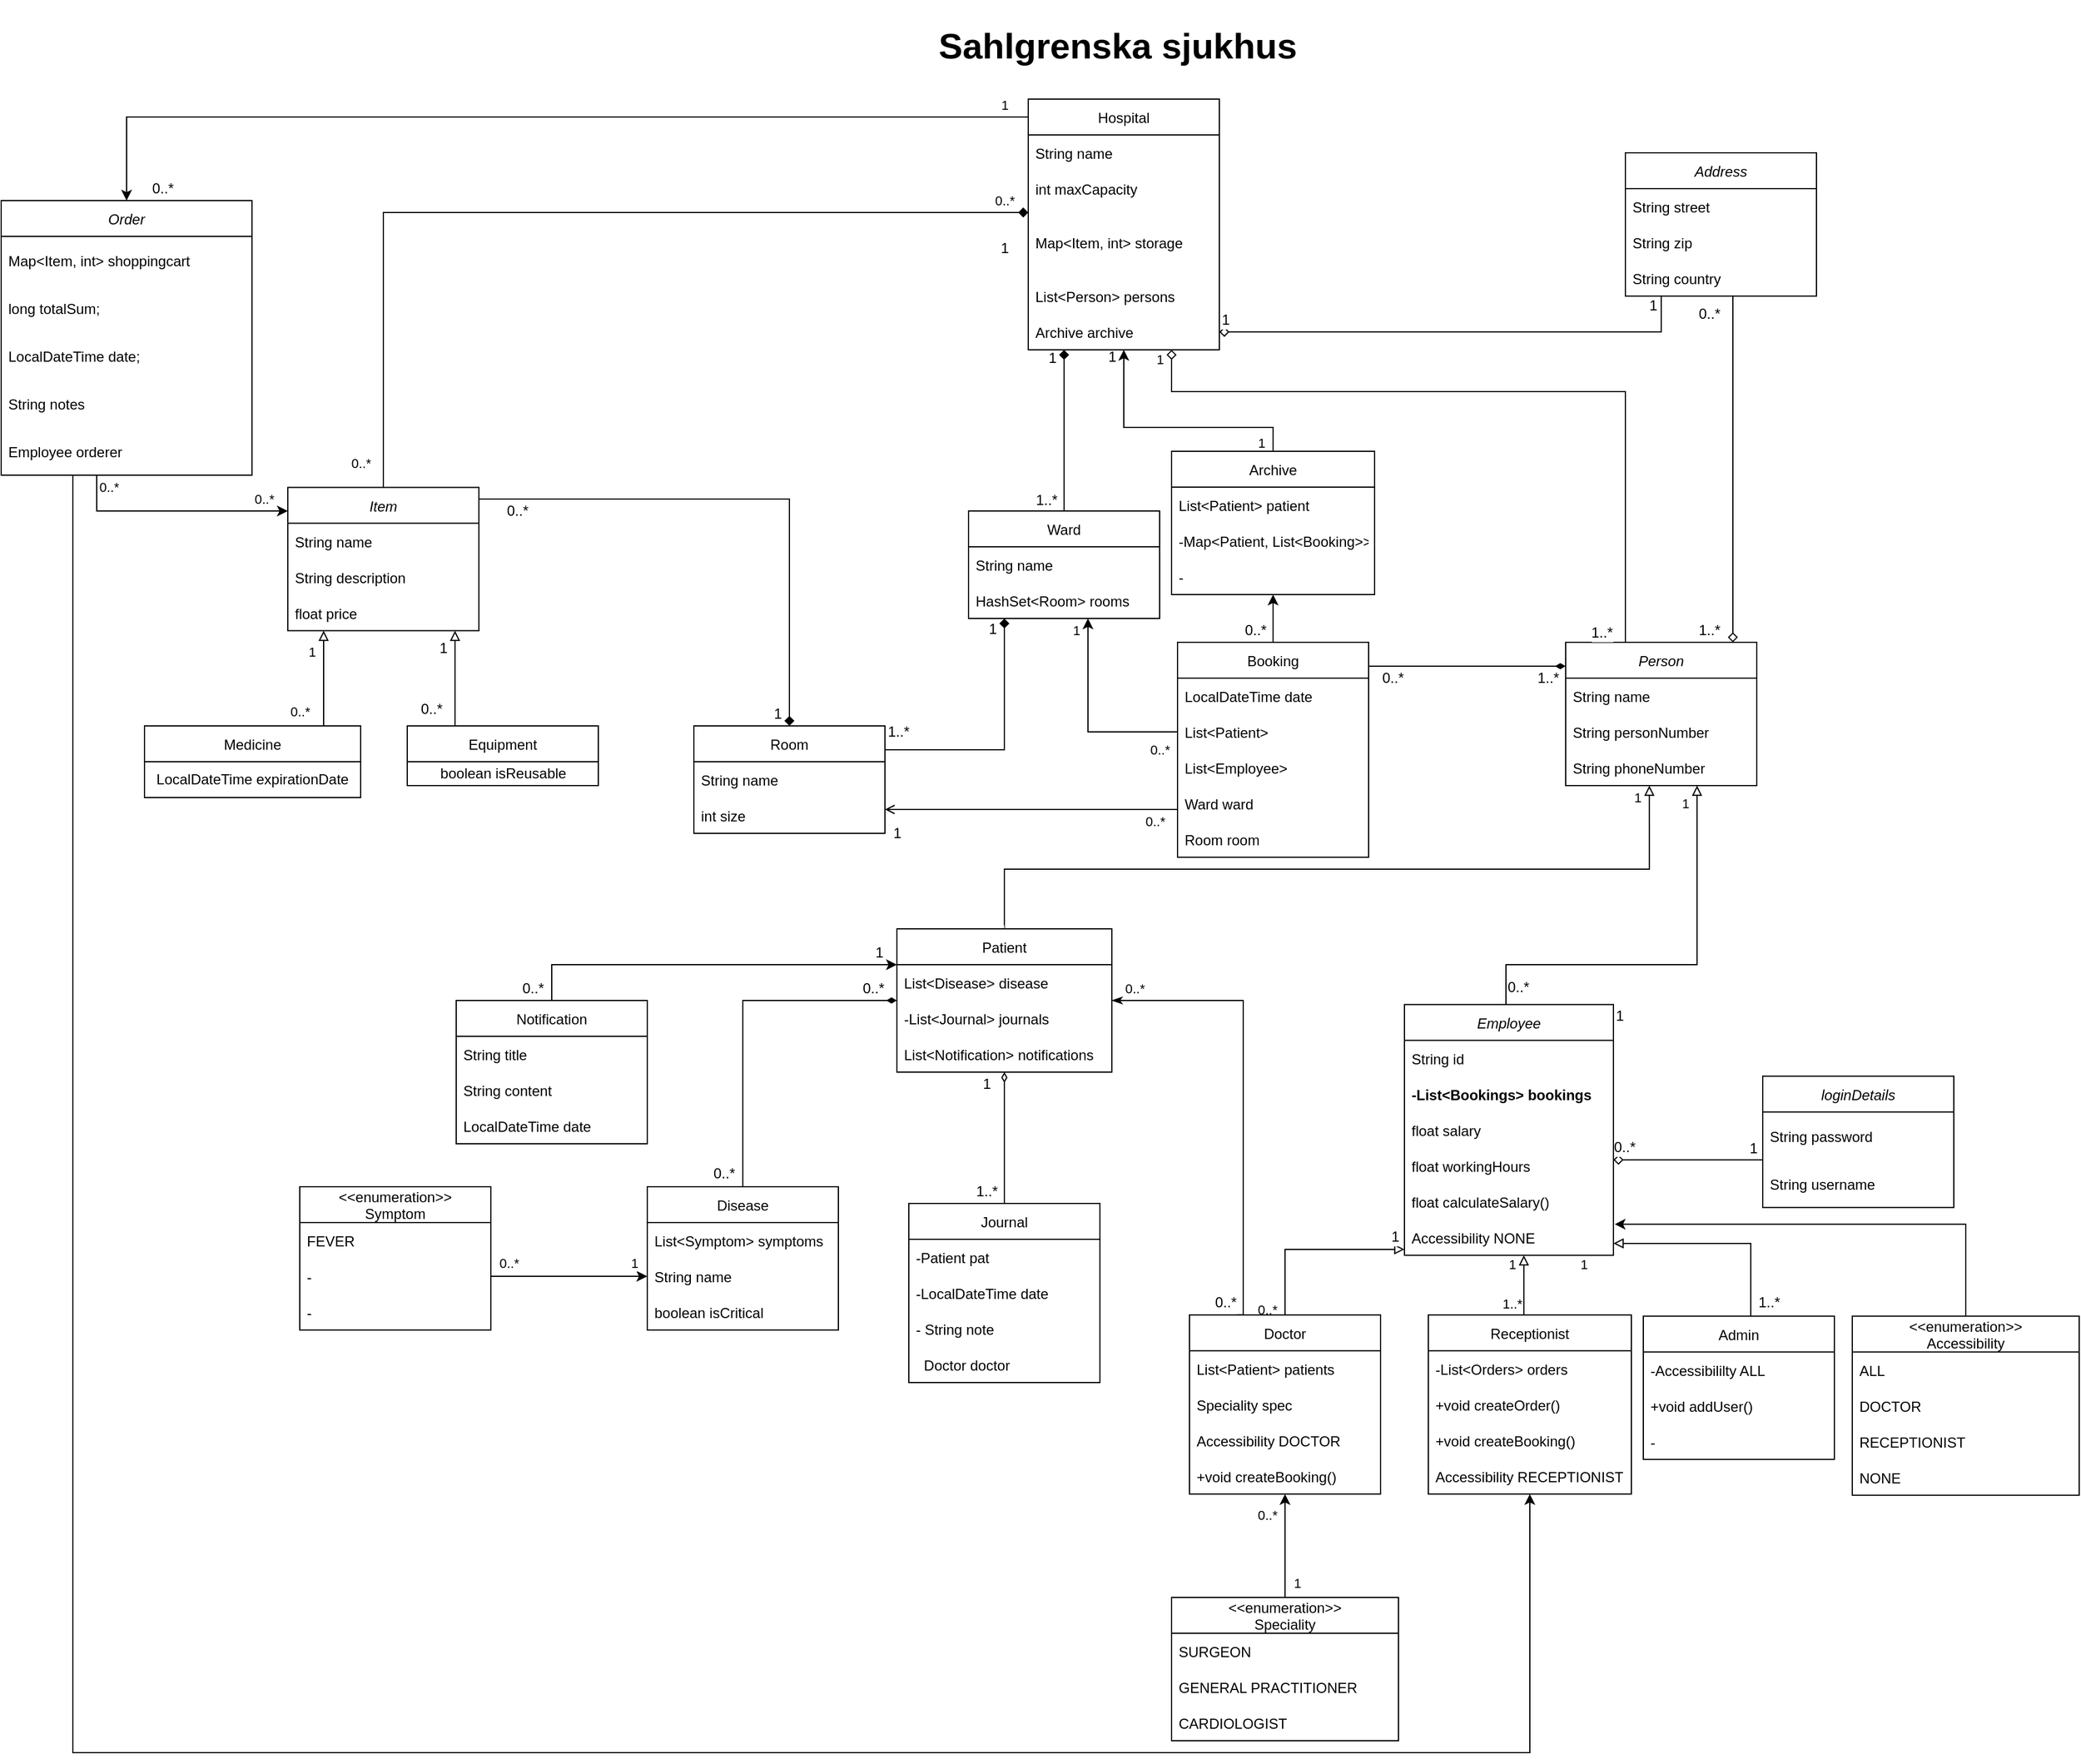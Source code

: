 <mxfile version="15.8.8" type="github">
  <diagram id="0UoRlzi65-XZR-ADYtH_" name="Page-1">
    <mxGraphModel dx="2162" dy="1779" grid="1" gridSize="10" guides="1" tooltips="1" connect="1" arrows="1" fold="1" page="1" pageScale="1" pageWidth="850" pageHeight="1100" math="0" shadow="0">
      <root>
        <mxCell id="0" />
        <mxCell id="1" parent="0" />
        <mxCell id="B5mQjCqMpTKeqFQhilP3-2" value="&lt;h1 style=&quot;font-size: 30px;&quot;&gt;&lt;font style=&quot;font-size: 30px;&quot;&gt;&lt;span class=&quot;markedContent&quot; id=&quot;page3R_mcid2&quot; style=&quot;font-size: 30px;&quot;&gt;&lt;span style=&quot;left: 118.04px; top: 198.054px; font-size: 30px; font-family: sans-serif; transform: scaleX(0.93);&quot; dir=&quot;ltr&quot;&gt;Sahlgrenska sjukhus&lt;/span&gt;&lt;/span&gt;&lt;/font&gt;&lt;/h1&gt;" style="text;html=1;strokeColor=none;fillColor=none;align=center;verticalAlign=middle;whiteSpace=wrap;rounded=0;strokeWidth=8;fontSize=30;fontStyle=0" parent="1" vertex="1">
          <mxGeometry x="50" y="-390" width="370" height="40" as="geometry" />
        </mxCell>
        <mxCell id="B5mQjCqMpTKeqFQhilP3-4" value="Person" style="swimlane;fontStyle=2;childLayout=stackLayout;horizontal=1;startSize=30;horizontalStack=0;resizeParent=1;resizeParentMax=0;resizeLast=0;collapsible=1;marginBottom=0;fontSize=12;strokeWidth=1;" parent="1" vertex="1">
          <mxGeometry x="610" y="130" width="160" height="120" as="geometry" />
        </mxCell>
        <mxCell id="B5mQjCqMpTKeqFQhilP3-5" value="String name" style="text;strokeColor=none;fillColor=none;align=left;verticalAlign=middle;spacingLeft=4;spacingRight=4;overflow=hidden;points=[[0,0.5],[1,0.5]];portConstraint=eastwest;rotatable=0;fontSize=12;" parent="B5mQjCqMpTKeqFQhilP3-4" vertex="1">
          <mxGeometry y="30" width="160" height="30" as="geometry" />
        </mxCell>
        <mxCell id="B5mQjCqMpTKeqFQhilP3-6" value="String personNumber" style="text;strokeColor=none;fillColor=none;align=left;verticalAlign=middle;spacingLeft=4;spacingRight=4;overflow=hidden;points=[[0,0.5],[1,0.5]];portConstraint=eastwest;rotatable=0;fontSize=12;" parent="B5mQjCqMpTKeqFQhilP3-4" vertex="1">
          <mxGeometry y="60" width="160" height="30" as="geometry" />
        </mxCell>
        <mxCell id="B5mQjCqMpTKeqFQhilP3-7" value="String phoneNumber" style="text;strokeColor=none;fillColor=none;align=left;verticalAlign=middle;spacingLeft=4;spacingRight=4;overflow=hidden;points=[[0,0.5],[1,0.5]];portConstraint=eastwest;rotatable=0;fontSize=12;" parent="B5mQjCqMpTKeqFQhilP3-4" vertex="1">
          <mxGeometry y="90" width="160" height="30" as="geometry" />
        </mxCell>
        <mxCell id="B5mQjCqMpTKeqFQhilP3-100" value="1" style="edgeStyle=orthogonalEdgeStyle;rounded=0;orthogonalLoop=1;jettySize=auto;html=1;fontSize=12;startArrow=diamond;startFill=1;endArrow=none;endFill=0;" parent="1" source="B5mQjCqMpTKeqFQhilP3-8" target="nRXnl9KmNHgFB3vZUYHG-1" edge="1">
          <mxGeometry x="-0.956" y="10" relative="1" as="geometry">
            <mxPoint as="offset" />
            <Array as="points">
              <mxPoint x="-40" y="10" />
            </Array>
          </mxGeometry>
        </mxCell>
        <mxCell id="B5mQjCqMpTKeqFQhilP3-144" value="0..*" style="edgeLabel;html=1;align=center;verticalAlign=middle;resizable=0;points=[];fontSize=12;" parent="B5mQjCqMpTKeqFQhilP3-100" vertex="1" connectable="0">
          <mxGeometry x="0.882" relative="1" as="geometry">
            <mxPoint x="5" y="10" as="offset" />
          </mxGeometry>
        </mxCell>
        <mxCell id="B5mQjCqMpTKeqFQhilP3-8" value="Room" style="swimlane;fontStyle=0;childLayout=stackLayout;horizontal=1;startSize=30;horizontalStack=0;resizeParent=1;resizeParentMax=0;resizeLast=0;collapsible=1;marginBottom=0;fontSize=12;strokeWidth=1;" parent="1" vertex="1">
          <mxGeometry x="-120" y="200" width="160" height="90" as="geometry" />
        </mxCell>
        <mxCell id="B5mQjCqMpTKeqFQhilP3-9" value="String name" style="text;strokeColor=none;fillColor=none;align=left;verticalAlign=middle;spacingLeft=4;spacingRight=4;overflow=hidden;points=[[0,0.5],[1,0.5]];portConstraint=eastwest;rotatable=0;fontSize=12;" parent="B5mQjCqMpTKeqFQhilP3-8" vertex="1">
          <mxGeometry y="30" width="160" height="30" as="geometry" />
        </mxCell>
        <mxCell id="B5mQjCqMpTKeqFQhilP3-10" value="int size" style="text;strokeColor=none;fillColor=none;align=left;verticalAlign=middle;spacingLeft=4;spacingRight=4;overflow=hidden;points=[[0,0.5],[1,0.5]];portConstraint=eastwest;rotatable=0;fontSize=12;" parent="B5mQjCqMpTKeqFQhilP3-8" vertex="1">
          <mxGeometry y="60" width="160" height="30" as="geometry" />
        </mxCell>
        <mxCell id="LeWQNQjI-AW6BPyhMRMa-42" style="edgeStyle=orthogonalEdgeStyle;rounded=0;orthogonalLoop=1;jettySize=auto;html=1;entryX=0;entryY=0.25;entryDx=0;entryDy=0;" parent="1" source="B5mQjCqMpTKeqFQhilP3-12" target="B5mQjCqMpTKeqFQhilP3-16" edge="1">
          <mxGeometry relative="1" as="geometry">
            <Array as="points">
              <mxPoint x="-140" y="400" />
              <mxPoint x="-140" y="400" />
            </Array>
          </mxGeometry>
        </mxCell>
        <mxCell id="B5mQjCqMpTKeqFQhilP3-12" value="Notification" style="swimlane;fontStyle=0;childLayout=stackLayout;horizontal=1;startSize=30;horizontalStack=0;resizeParent=1;resizeParentMax=0;resizeLast=0;collapsible=1;marginBottom=0;fontSize=12;strokeWidth=1;" parent="1" vertex="1">
          <mxGeometry x="-319" y="430" width="160" height="120" as="geometry" />
        </mxCell>
        <mxCell id="B5mQjCqMpTKeqFQhilP3-13" value="String title" style="text;strokeColor=none;fillColor=none;align=left;verticalAlign=middle;spacingLeft=4;spacingRight=4;overflow=hidden;points=[[0,0.5],[1,0.5]];portConstraint=eastwest;rotatable=0;fontSize=12;" parent="B5mQjCqMpTKeqFQhilP3-12" vertex="1">
          <mxGeometry y="30" width="160" height="30" as="geometry" />
        </mxCell>
        <mxCell id="B5mQjCqMpTKeqFQhilP3-14" value="String content" style="text;strokeColor=none;fillColor=none;align=left;verticalAlign=middle;spacingLeft=4;spacingRight=4;overflow=hidden;points=[[0,0.5],[1,0.5]];portConstraint=eastwest;rotatable=0;fontSize=12;" parent="B5mQjCqMpTKeqFQhilP3-12" vertex="1">
          <mxGeometry y="60" width="160" height="30" as="geometry" />
        </mxCell>
        <mxCell id="B5mQjCqMpTKeqFQhilP3-15" value="LocalDateTime date" style="text;strokeColor=none;fillColor=none;align=left;verticalAlign=middle;spacingLeft=4;spacingRight=4;overflow=hidden;points=[[0,0.5],[1,0.5]];portConstraint=eastwest;rotatable=0;fontSize=12;" parent="B5mQjCqMpTKeqFQhilP3-12" vertex="1">
          <mxGeometry y="90" width="160" height="30" as="geometry" />
        </mxCell>
        <mxCell id="B5mQjCqMpTKeqFQhilP3-53" style="edgeStyle=orthogonalEdgeStyle;rounded=0;orthogonalLoop=1;jettySize=auto;html=1;entryX=0.438;entryY=1;entryDx=0;entryDy=0;entryPerimeter=0;fontSize=12;endArrow=block;endFill=0;" parent="1" source="B5mQjCqMpTKeqFQhilP3-16" target="B5mQjCqMpTKeqFQhilP3-7" edge="1">
          <mxGeometry relative="1" as="geometry">
            <Array as="points">
              <mxPoint x="140" y="320" />
              <mxPoint x="680" y="320" />
            </Array>
          </mxGeometry>
        </mxCell>
        <mxCell id="B5mQjCqMpTKeqFQhilP3-145" value="0..*" style="edgeLabel;html=1;align=center;verticalAlign=middle;resizable=0;points=[];fontSize=12;" parent="B5mQjCqMpTKeqFQhilP3-53" vertex="1" connectable="0">
          <mxGeometry x="-0.812" y="-2" relative="1" as="geometry">
            <mxPoint x="-22" y="52" as="offset" />
          </mxGeometry>
        </mxCell>
        <mxCell id="nRXnl9KmNHgFB3vZUYHG-23" value="1" style="edgeLabel;html=1;align=center;verticalAlign=middle;resizable=0;points=[];" parent="B5mQjCqMpTKeqFQhilP3-53" vertex="1" connectable="0">
          <mxGeometry x="0.943" relative="1" as="geometry">
            <mxPoint x="-10" y="-9" as="offset" />
          </mxGeometry>
        </mxCell>
        <mxCell id="B5mQjCqMpTKeqFQhilP3-82" style="edgeStyle=orthogonalEdgeStyle;rounded=0;orthogonalLoop=1;jettySize=auto;html=1;fontSize=12;startArrow=diamondThin;startFill=1;endArrow=none;endFill=0;" parent="1" source="B5mQjCqMpTKeqFQhilP3-16" target="B5mQjCqMpTKeqFQhilP3-78" edge="1">
          <mxGeometry relative="1" as="geometry" />
        </mxCell>
        <mxCell id="B5mQjCqMpTKeqFQhilP3-87" style="edgeStyle=orthogonalEdgeStyle;rounded=0;orthogonalLoop=1;jettySize=auto;html=1;fontSize=12;startArrow=diamondThin;startFill=0;endArrow=none;endFill=0;" parent="1" source="B5mQjCqMpTKeqFQhilP3-16" target="B5mQjCqMpTKeqFQhilP3-83" edge="1">
          <mxGeometry relative="1" as="geometry" />
        </mxCell>
        <mxCell id="B5mQjCqMpTKeqFQhilP3-16" value="Patient" style="swimlane;fontStyle=0;childLayout=stackLayout;horizontal=1;startSize=30;horizontalStack=0;resizeParent=1;resizeParentMax=0;resizeLast=0;collapsible=1;marginBottom=0;fontSize=12;strokeWidth=1;" parent="1" vertex="1">
          <mxGeometry x="50" y="370" width="180" height="120" as="geometry" />
        </mxCell>
        <mxCell id="B5mQjCqMpTKeqFQhilP3-17" value="List&lt;Disease&gt; disease" style="text;strokeColor=none;fillColor=none;align=left;verticalAlign=middle;spacingLeft=4;spacingRight=4;overflow=hidden;points=[[0,0.5],[1,0.5]];portConstraint=eastwest;rotatable=0;fontSize=12;" parent="B5mQjCqMpTKeqFQhilP3-16" vertex="1">
          <mxGeometry y="30" width="180" height="30" as="geometry" />
        </mxCell>
        <mxCell id="B5mQjCqMpTKeqFQhilP3-18" value="-List&lt;Journal&gt; journals" style="text;strokeColor=none;fillColor=none;align=left;verticalAlign=middle;spacingLeft=4;spacingRight=4;overflow=hidden;points=[[0,0.5],[1,0.5]];portConstraint=eastwest;rotatable=0;fontSize=12;" parent="B5mQjCqMpTKeqFQhilP3-16" vertex="1">
          <mxGeometry y="60" width="180" height="30" as="geometry" />
        </mxCell>
        <mxCell id="B5mQjCqMpTKeqFQhilP3-19" value="List&lt;Notification&gt; notifications" style="text;strokeColor=none;fillColor=none;align=left;verticalAlign=middle;spacingLeft=4;spacingRight=4;overflow=hidden;points=[[0,0.5],[1,0.5]];portConstraint=eastwest;rotatable=0;fontSize=12;" parent="B5mQjCqMpTKeqFQhilP3-16" vertex="1">
          <mxGeometry y="90" width="180" height="30" as="geometry" />
        </mxCell>
        <mxCell id="B5mQjCqMpTKeqFQhilP3-25" style="edgeStyle=orthogonalEdgeStyle;rounded=0;orthogonalLoop=1;jettySize=auto;html=1;fontSize=12;endArrow=block;endFill=0;" parent="1" source="B5mQjCqMpTKeqFQhilP3-20" target="B5mQjCqMpTKeqFQhilP3-4" edge="1">
          <mxGeometry relative="1" as="geometry">
            <Array as="points">
              <mxPoint x="560" y="400" />
              <mxPoint x="720" y="400" />
            </Array>
          </mxGeometry>
        </mxCell>
        <mxCell id="B5mQjCqMpTKeqFQhilP3-132" value="0..*" style="edgeLabel;html=1;align=center;verticalAlign=middle;resizable=0;points=[];fontSize=12;" parent="B5mQjCqMpTKeqFQhilP3-25" vertex="1" connectable="0">
          <mxGeometry x="-0.867" relative="1" as="geometry">
            <mxPoint x="10" y="8" as="offset" />
          </mxGeometry>
        </mxCell>
        <mxCell id="nRXnl9KmNHgFB3vZUYHG-22" value="1" style="edgeLabel;html=1;align=center;verticalAlign=middle;resizable=0;points=[];" parent="B5mQjCqMpTKeqFQhilP3-25" vertex="1" connectable="0">
          <mxGeometry x="0.837" y="1" relative="1" as="geometry">
            <mxPoint x="-9" y="-13" as="offset" />
          </mxGeometry>
        </mxCell>
        <mxCell id="B5mQjCqMpTKeqFQhilP3-20" value="Employee" style="swimlane;fontStyle=2;childLayout=stackLayout;horizontal=1;startSize=30;horizontalStack=0;resizeParent=1;resizeParentMax=0;resizeLast=0;collapsible=1;marginBottom=0;fontSize=12;strokeWidth=1;" parent="1" vertex="1">
          <mxGeometry x="475" y="433.43" width="175" height="210" as="geometry" />
        </mxCell>
        <mxCell id="B5mQjCqMpTKeqFQhilP3-21" value="String id" style="text;strokeColor=none;fillColor=none;align=left;verticalAlign=middle;spacingLeft=4;spacingRight=4;overflow=hidden;points=[[0,0.5],[1,0.5]];portConstraint=eastwest;rotatable=0;fontSize=12;" parent="B5mQjCqMpTKeqFQhilP3-20" vertex="1">
          <mxGeometry y="30" width="175" height="30" as="geometry" />
        </mxCell>
        <mxCell id="WqXNfciUuAKUTGCagJN3-12" value="-List&lt;Bookings&gt; bookings" style="text;strokeColor=none;fillColor=none;align=left;verticalAlign=middle;spacingLeft=4;spacingRight=4;overflow=hidden;points=[[0,0.5],[1,0.5]];portConstraint=eastwest;rotatable=0;fontSize=12;fontStyle=1" parent="B5mQjCqMpTKeqFQhilP3-20" vertex="1">
          <mxGeometry y="60" width="175" height="30" as="geometry" />
        </mxCell>
        <mxCell id="B5mQjCqMpTKeqFQhilP3-22" value="float salary" style="text;strokeColor=none;fillColor=none;align=left;verticalAlign=middle;spacingLeft=4;spacingRight=4;overflow=hidden;points=[[0,0.5],[1,0.5]];portConstraint=eastwest;rotatable=0;fontSize=12;" parent="B5mQjCqMpTKeqFQhilP3-20" vertex="1">
          <mxGeometry y="90" width="175" height="30" as="geometry" />
        </mxCell>
        <mxCell id="B5mQjCqMpTKeqFQhilP3-130" value="float workingHours" style="text;strokeColor=none;fillColor=none;align=left;verticalAlign=middle;spacingLeft=4;spacingRight=4;overflow=hidden;points=[[0,0.5],[1,0.5]];portConstraint=eastwest;rotatable=0;fontSize=12;" parent="B5mQjCqMpTKeqFQhilP3-20" vertex="1">
          <mxGeometry y="120" width="175" height="30" as="geometry" />
        </mxCell>
        <mxCell id="B5mQjCqMpTKeqFQhilP3-131" value="float calculateSalary()" style="text;strokeColor=none;fillColor=none;align=left;verticalAlign=middle;spacingLeft=4;spacingRight=4;overflow=hidden;points=[[0,0.5],[1,0.5]];portConstraint=eastwest;rotatable=0;fontSize=12;" parent="B5mQjCqMpTKeqFQhilP3-20" vertex="1">
          <mxGeometry y="150" width="175" height="30" as="geometry" />
        </mxCell>
        <mxCell id="WqXNfciUuAKUTGCagJN3-19" value="Accessibility NONE" style="text;strokeColor=none;fillColor=none;align=left;verticalAlign=middle;spacingLeft=4;spacingRight=4;overflow=hidden;points=[[0,0.5],[1,0.5]];portConstraint=eastwest;rotatable=0;fontSize=12;" parent="B5mQjCqMpTKeqFQhilP3-20" vertex="1">
          <mxGeometry y="180" width="175" height="30" as="geometry" />
        </mxCell>
        <mxCell id="B5mQjCqMpTKeqFQhilP3-26" value="Equipment" style="swimlane;fontStyle=0;childLayout=stackLayout;horizontal=1;startSize=30;horizontalStack=0;resizeParent=1;resizeParentMax=0;resizeLast=0;collapsible=1;marginBottom=0;fontSize=12;strokeWidth=1;" parent="1" vertex="1">
          <mxGeometry x="-360" y="200.0" width="160" height="50" as="geometry" />
        </mxCell>
        <mxCell id="WqXNfciUuAKUTGCagJN3-11" value="boolean isReusable" style="text;html=1;align=center;verticalAlign=middle;resizable=0;points=[];autosize=1;strokeColor=none;fillColor=none;" parent="B5mQjCqMpTKeqFQhilP3-26" vertex="1">
          <mxGeometry y="30" width="160" height="20" as="geometry" />
        </mxCell>
        <mxCell id="B5mQjCqMpTKeqFQhilP3-43" value="Address" style="swimlane;fontStyle=2;childLayout=stackLayout;horizontal=1;startSize=30;horizontalStack=0;resizeParent=1;resizeParentMax=0;resizeLast=0;collapsible=1;marginBottom=0;fontSize=12;strokeWidth=1;" parent="1" vertex="1">
          <mxGeometry x="660" y="-280" width="160" height="120" as="geometry" />
        </mxCell>
        <mxCell id="B5mQjCqMpTKeqFQhilP3-44" value="String street" style="text;strokeColor=none;fillColor=none;align=left;verticalAlign=middle;spacingLeft=4;spacingRight=4;overflow=hidden;points=[[0,0.5],[1,0.5]];portConstraint=eastwest;rotatable=0;fontSize=12;" parent="B5mQjCqMpTKeqFQhilP3-43" vertex="1">
          <mxGeometry y="30" width="160" height="30" as="geometry" />
        </mxCell>
        <mxCell id="B5mQjCqMpTKeqFQhilP3-45" value="String zip" style="text;strokeColor=none;fillColor=none;align=left;verticalAlign=middle;spacingLeft=4;spacingRight=4;overflow=hidden;points=[[0,0.5],[1,0.5]];portConstraint=eastwest;rotatable=0;fontSize=12;" parent="B5mQjCqMpTKeqFQhilP3-43" vertex="1">
          <mxGeometry y="60" width="160" height="30" as="geometry" />
        </mxCell>
        <mxCell id="B5mQjCqMpTKeqFQhilP3-46" value="String country" style="text;strokeColor=none;fillColor=none;align=left;verticalAlign=middle;spacingLeft=4;spacingRight=4;overflow=hidden;points=[[0,0.5],[1,0.5]];portConstraint=eastwest;rotatable=0;fontSize=12;" parent="B5mQjCqMpTKeqFQhilP3-43" vertex="1">
          <mxGeometry y="90" width="160" height="30" as="geometry" />
        </mxCell>
        <mxCell id="B5mQjCqMpTKeqFQhilP3-47" value="1..*" style="edgeStyle=orthogonalEdgeStyle;rounded=0;orthogonalLoop=1;jettySize=auto;html=1;fontSize=12;endArrow=none;endFill=0;startArrow=diamond;startFill=0;" parent="1" source="B5mQjCqMpTKeqFQhilP3-4" target="B5mQjCqMpTKeqFQhilP3-43" edge="1">
          <mxGeometry x="-0.926" y="20" relative="1" as="geometry">
            <mxPoint x="1030.0" y="70" as="targetPoint" />
            <Array as="points">
              <mxPoint x="750" y="80" />
              <mxPoint x="750" y="80" />
            </Array>
            <mxPoint as="offset" />
          </mxGeometry>
        </mxCell>
        <mxCell id="B5mQjCqMpTKeqFQhilP3-159" value="0..*" style="edgeLabel;html=1;align=center;verticalAlign=middle;resizable=0;points=[];fontSize=12;" parent="B5mQjCqMpTKeqFQhilP3-47" vertex="1" connectable="0">
          <mxGeometry x="0.57" relative="1" as="geometry">
            <mxPoint x="-20" y="-48" as="offset" />
          </mxGeometry>
        </mxCell>
        <mxCell id="B5mQjCqMpTKeqFQhilP3-73" value="1" style="edgeStyle=orthogonalEdgeStyle;rounded=0;orthogonalLoop=1;jettySize=auto;html=1;fontSize=12;startArrow=diamond;startFill=1;endArrow=none;endFill=0;" parent="1" source="B5mQjCqMpTKeqFQhilP3-59" target="B5mQjCqMpTKeqFQhilP3-69" edge="1">
          <mxGeometry x="-0.905" y="-10" relative="1" as="geometry">
            <Array as="points">
              <mxPoint x="190" y="-40" />
              <mxPoint x="190" y="-40" />
            </Array>
            <mxPoint as="offset" />
          </mxGeometry>
        </mxCell>
        <mxCell id="B5mQjCqMpTKeqFQhilP3-107" value="1..*" style="edgeLabel;html=1;align=center;verticalAlign=middle;resizable=0;points=[];fontSize=12;" parent="B5mQjCqMpTKeqFQhilP3-73" vertex="1" connectable="0">
          <mxGeometry x="0.534" relative="1" as="geometry">
            <mxPoint x="-15" y="22" as="offset" />
          </mxGeometry>
        </mxCell>
        <mxCell id="B5mQjCqMpTKeqFQhilP3-75" style="edgeStyle=orthogonalEdgeStyle;rounded=0;orthogonalLoop=1;jettySize=auto;html=1;fontSize=12;startArrow=block;startFill=0;endArrow=none;endFill=0;" parent="1" source="nRXnl9KmNHgFB3vZUYHG-1" target="B5mQjCqMpTKeqFQhilP3-94" edge="1">
          <mxGeometry relative="1" as="geometry">
            <mxPoint x="480" y="106.72" as="targetPoint" />
            <Array as="points">
              <mxPoint x="-430" y="180.0" />
              <mxPoint x="-430" y="180.0" />
            </Array>
          </mxGeometry>
        </mxCell>
        <mxCell id="B5mQjCqMpTKeqFQhilP3-115" value="0..*" style="edgeLabel;html=1;align=center;verticalAlign=middle;resizable=0;points=[];fontSize=12;" parent="B5mQjCqMpTKeqFQhilP3-75" vertex="1" connectable="0">
          <mxGeometry x="0.894" y="-2" relative="1" as="geometry">
            <mxPoint x="-8" y="18" as="offset" />
          </mxGeometry>
        </mxCell>
        <mxCell id="nRXnl9KmNHgFB3vZUYHG-11" value="1" style="edgeLabel;html=1;align=center;verticalAlign=middle;resizable=0;points=[];" parent="B5mQjCqMpTKeqFQhilP3-75" vertex="1" connectable="0">
          <mxGeometry x="-0.502" relative="1" as="geometry">
            <mxPoint x="-10" y="-3" as="offset" />
          </mxGeometry>
        </mxCell>
        <mxCell id="nRXnl9KmNHgFB3vZUYHG-12" value="0..*" style="edgeLabel;html=1;align=center;verticalAlign=middle;resizable=0;points=[];" parent="B5mQjCqMpTKeqFQhilP3-75" vertex="1" connectable="0">
          <mxGeometry x="0.828" y="2" relative="1" as="geometry">
            <mxPoint x="-22" y="-6" as="offset" />
          </mxGeometry>
        </mxCell>
        <mxCell id="B5mQjCqMpTKeqFQhilP3-76" style="edgeStyle=orthogonalEdgeStyle;rounded=0;orthogonalLoop=1;jettySize=auto;html=1;fontSize=12;startArrow=block;startFill=0;endArrow=none;endFill=0;" parent="1" source="nRXnl9KmNHgFB3vZUYHG-1" target="B5mQjCqMpTKeqFQhilP3-26" edge="1">
          <mxGeometry relative="1" as="geometry">
            <Array as="points">
              <mxPoint x="-320" y="180.0" />
              <mxPoint x="-320" y="180.0" />
            </Array>
          </mxGeometry>
        </mxCell>
        <mxCell id="B5mQjCqMpTKeqFQhilP3-108" value="1" style="edgeLabel;html=1;align=center;verticalAlign=middle;resizable=0;points=[];fontSize=12;" parent="B5mQjCqMpTKeqFQhilP3-76" vertex="1" connectable="0">
          <mxGeometry x="-0.684" y="-1" relative="1" as="geometry">
            <mxPoint x="-9" y="2" as="offset" />
          </mxGeometry>
        </mxCell>
        <mxCell id="B5mQjCqMpTKeqFQhilP3-109" value="0..*" style="edgeLabel;html=1;align=center;verticalAlign=middle;resizable=0;points=[];fontSize=12;" parent="B5mQjCqMpTKeqFQhilP3-76" vertex="1" connectable="0">
          <mxGeometry x="0.725" y="2" relative="1" as="geometry">
            <mxPoint x="-22" y="-3" as="offset" />
          </mxGeometry>
        </mxCell>
        <mxCell id="B5mQjCqMpTKeqFQhilP3-88" style="edgeStyle=orthogonalEdgeStyle;rounded=0;orthogonalLoop=1;jettySize=auto;html=1;fontSize=12;startArrow=diamond;startFill=0;endArrow=none;endFill=0;" parent="1" source="B5mQjCqMpTKeqFQhilP3-59" target="B5mQjCqMpTKeqFQhilP3-4" edge="1">
          <mxGeometry relative="1" as="geometry">
            <Array as="points">
              <mxPoint x="280" y="-80" />
              <mxPoint x="660" y="-80" />
            </Array>
          </mxGeometry>
        </mxCell>
        <mxCell id="B5mQjCqMpTKeqFQhilP3-111" value="1" style="edgeLabel;html=1;align=center;verticalAlign=middle;resizable=0;points=[];fontSize=12;" parent="B5mQjCqMpTKeqFQhilP3-88" vertex="1" connectable="0">
          <mxGeometry x="-0.905" y="1" relative="1" as="geometry">
            <mxPoint x="-51" y="-24" as="offset" />
          </mxGeometry>
        </mxCell>
        <mxCell id="B5mQjCqMpTKeqFQhilP3-112" value="1..*" style="edgeLabel;html=1;align=center;verticalAlign=middle;resizable=0;points=[];fontSize=12;" parent="B5mQjCqMpTKeqFQhilP3-88" vertex="1" connectable="0">
          <mxGeometry x="0.759" relative="1" as="geometry">
            <mxPoint x="-20" y="67" as="offset" />
          </mxGeometry>
        </mxCell>
        <mxCell id="nRXnl9KmNHgFB3vZUYHG-31" value="1" style="edgeLabel;html=1;align=center;verticalAlign=middle;resizable=0;points=[];" parent="B5mQjCqMpTKeqFQhilP3-88" vertex="1" connectable="0">
          <mxGeometry x="-0.953" y="3" relative="1" as="geometry">
            <mxPoint x="-13" y="-7" as="offset" />
          </mxGeometry>
        </mxCell>
        <mxCell id="B5mQjCqMpTKeqFQhilP3-93" style="edgeStyle=orthogonalEdgeStyle;rounded=0;orthogonalLoop=1;jettySize=auto;html=1;fontSize=12;startArrow=diamond;startFill=0;endArrow=none;endFill=0;" parent="1" source="B5mQjCqMpTKeqFQhilP3-59" target="B5mQjCqMpTKeqFQhilP3-43" edge="1">
          <mxGeometry relative="1" as="geometry">
            <Array as="points">
              <mxPoint x="310" y="-130" />
              <mxPoint x="690" y="-130" />
            </Array>
          </mxGeometry>
        </mxCell>
        <mxCell id="B5mQjCqMpTKeqFQhilP3-113" value="1" style="edgeLabel;html=1;align=center;verticalAlign=middle;resizable=0;points=[];fontSize=12;" parent="B5mQjCqMpTKeqFQhilP3-93" vertex="1" connectable="0">
          <mxGeometry x="-0.918" y="-1" relative="1" as="geometry">
            <mxPoint x="-12" y="-11" as="offset" />
          </mxGeometry>
        </mxCell>
        <mxCell id="B5mQjCqMpTKeqFQhilP3-114" value="1" style="edgeLabel;html=1;align=center;verticalAlign=middle;resizable=0;points=[];fontSize=12;" parent="B5mQjCqMpTKeqFQhilP3-93" vertex="1" connectable="0">
          <mxGeometry x="0.869" y="-2" relative="1" as="geometry">
            <mxPoint x="-9" y="-18" as="offset" />
          </mxGeometry>
        </mxCell>
        <mxCell id="q-ojMvLr_y8LTL2l0AsS-33" style="edgeStyle=orthogonalEdgeStyle;rounded=0;orthogonalLoop=1;jettySize=auto;html=1;" parent="1" source="B5mQjCqMpTKeqFQhilP3-59" target="q-ojMvLr_y8LTL2l0AsS-24" edge="1">
          <mxGeometry relative="1" as="geometry">
            <Array as="points">
              <mxPoint x="-595" y="-310" />
            </Array>
          </mxGeometry>
        </mxCell>
        <mxCell id="q-ojMvLr_y8LTL2l0AsS-34" value="0..*" style="edgeLabel;html=1;align=center;verticalAlign=middle;resizable=0;points=[];" parent="q-ojMvLr_y8LTL2l0AsS-33" vertex="1" connectable="0">
          <mxGeometry x="0.345" relative="1" as="geometry">
            <mxPoint x="535" y="70" as="offset" />
          </mxGeometry>
        </mxCell>
        <mxCell id="q-ojMvLr_y8LTL2l0AsS-36" value="1" style="edgeLabel;html=1;align=center;verticalAlign=middle;resizable=0;points=[];" parent="q-ojMvLr_y8LTL2l0AsS-33" vertex="1" connectable="0">
          <mxGeometry x="-0.925" y="2" relative="1" as="geometry">
            <mxPoint x="11" y="-12" as="offset" />
          </mxGeometry>
        </mxCell>
        <mxCell id="B5mQjCqMpTKeqFQhilP3-59" value="Hospital" style="swimlane;fontStyle=0;childLayout=stackLayout;horizontal=1;startSize=30;horizontalStack=0;resizeParent=1;resizeParentMax=0;resizeLast=0;collapsible=1;marginBottom=0;fontSize=12;strokeWidth=1;" parent="1" vertex="1">
          <mxGeometry x="160" y="-325" width="160" height="210" as="geometry" />
        </mxCell>
        <mxCell id="B5mQjCqMpTKeqFQhilP3-60" value="String name" style="text;strokeColor=none;fillColor=none;align=left;verticalAlign=middle;spacingLeft=4;spacingRight=4;overflow=hidden;points=[[0,0.5],[1,0.5]];portConstraint=eastwest;rotatable=0;fontSize=12;" parent="B5mQjCqMpTKeqFQhilP3-59" vertex="1">
          <mxGeometry y="30" width="160" height="30" as="geometry" />
        </mxCell>
        <mxCell id="B5mQjCqMpTKeqFQhilP3-61" value="int maxCapacity" style="text;strokeColor=none;fillColor=none;align=left;verticalAlign=middle;spacingLeft=4;spacingRight=4;overflow=hidden;points=[[0,0.5],[1,0.5]];portConstraint=eastwest;rotatable=0;fontSize=12;" parent="B5mQjCqMpTKeqFQhilP3-59" vertex="1">
          <mxGeometry y="60" width="160" height="30" as="geometry" />
        </mxCell>
        <mxCell id="q-ojMvLr_y8LTL2l0AsS-10" value="Map&lt;Item, int&gt; storage " style="text;strokeColor=none;fillColor=none;align=left;verticalAlign=middle;spacingLeft=4;spacingRight=4;overflow=hidden;points=[[0,0.5],[1,0.5]];portConstraint=eastwest;rotatable=0;fontSize=12;" parent="B5mQjCqMpTKeqFQhilP3-59" vertex="1">
          <mxGeometry y="90" width="160" height="60" as="geometry" />
        </mxCell>
        <mxCell id="nRXnl9KmNHgFB3vZUYHG-32" value="List&lt;Person&gt; persons" style="text;strokeColor=none;fillColor=none;align=left;verticalAlign=middle;spacingLeft=4;spacingRight=4;overflow=hidden;points=[[0,0.5],[1,0.5]];portConstraint=eastwest;rotatable=0;fontSize=12;" parent="B5mQjCqMpTKeqFQhilP3-59" vertex="1">
          <mxGeometry y="150" width="160" height="30" as="geometry" />
        </mxCell>
        <mxCell id="nRXnl9KmNHgFB3vZUYHG-42" value="Archive archive" style="text;strokeColor=none;fillColor=none;align=left;verticalAlign=middle;spacingLeft=4;spacingRight=4;overflow=hidden;points=[[0,0.5],[1,0.5]];portConstraint=eastwest;rotatable=0;fontSize=12;" parent="B5mQjCqMpTKeqFQhilP3-59" vertex="1">
          <mxGeometry y="180" width="160" height="30" as="geometry" />
        </mxCell>
        <mxCell id="B5mQjCqMpTKeqFQhilP3-64" value="loginDetails" style="swimlane;fontStyle=2;childLayout=stackLayout;horizontal=1;startSize=30;horizontalStack=0;resizeParent=1;resizeParentMax=0;resizeLast=0;collapsible=1;marginBottom=0;fontSize=12;strokeWidth=1;" parent="1" vertex="1">
          <mxGeometry x="775" y="493.43" width="160" height="110" as="geometry" />
        </mxCell>
        <mxCell id="B5mQjCqMpTKeqFQhilP3-65" value="String password" style="text;strokeColor=none;fillColor=none;align=left;verticalAlign=middle;spacingLeft=4;spacingRight=4;overflow=hidden;points=[[0,0.5],[1,0.5]];portConstraint=eastwest;rotatable=0;fontSize=12;" parent="B5mQjCqMpTKeqFQhilP3-64" vertex="1">
          <mxGeometry y="30" width="160" height="40" as="geometry" />
        </mxCell>
        <mxCell id="B5mQjCqMpTKeqFQhilP3-66" value="String username" style="text;strokeColor=none;fillColor=none;align=left;verticalAlign=middle;spacingLeft=4;spacingRight=4;overflow=hidden;points=[[0,0.5],[1,0.5]];portConstraint=eastwest;rotatable=0;fontSize=12;" parent="B5mQjCqMpTKeqFQhilP3-64" vertex="1">
          <mxGeometry y="70" width="160" height="40" as="geometry" />
        </mxCell>
        <mxCell id="B5mQjCqMpTKeqFQhilP3-68" value="0..*" style="edgeStyle=orthogonalEdgeStyle;rounded=0;orthogonalLoop=1;jettySize=auto;html=1;fontSize=12;startArrow=diamond;startFill=0;endArrow=none;endFill=0;" parent="1" source="B5mQjCqMpTKeqFQhilP3-20" target="B5mQjCqMpTKeqFQhilP3-64" edge="1">
          <mxGeometry x="-0.857" y="10" relative="1" as="geometry">
            <Array as="points">
              <mxPoint x="725" y="563.43" />
              <mxPoint x="725" y="563.43" />
            </Array>
            <mxPoint as="offset" />
          </mxGeometry>
        </mxCell>
        <mxCell id="B5mQjCqMpTKeqFQhilP3-143" value="1" style="edgeLabel;html=1;align=center;verticalAlign=middle;resizable=0;points=[];fontSize=12;" parent="B5mQjCqMpTKeqFQhilP3-68" vertex="1" connectable="0">
          <mxGeometry x="0.692" y="1" relative="1" as="geometry">
            <mxPoint x="11" y="-9" as="offset" />
          </mxGeometry>
        </mxCell>
        <mxCell id="B5mQjCqMpTKeqFQhilP3-74" value="1" style="edgeStyle=orthogonalEdgeStyle;rounded=0;orthogonalLoop=1;jettySize=auto;html=1;fontSize=12;startArrow=diamond;startFill=1;endArrow=none;endFill=0;" parent="1" source="B5mQjCqMpTKeqFQhilP3-69" target="B5mQjCqMpTKeqFQhilP3-8" edge="1">
          <mxGeometry x="-0.913" y="-10" relative="1" as="geometry">
            <Array as="points">
              <mxPoint x="140" y="220" />
            </Array>
            <mxPoint as="offset" />
          </mxGeometry>
        </mxCell>
        <mxCell id="B5mQjCqMpTKeqFQhilP3-106" value="1..*" style="edgeLabel;html=1;align=center;verticalAlign=middle;resizable=0;points=[];fontSize=12;" parent="B5mQjCqMpTKeqFQhilP3-74" vertex="1" connectable="0">
          <mxGeometry x="0.226" relative="1" as="geometry">
            <mxPoint x="-71" y="-15" as="offset" />
          </mxGeometry>
        </mxCell>
        <mxCell id="B5mQjCqMpTKeqFQhilP3-69" value="Ward" style="swimlane;fontStyle=0;childLayout=stackLayout;horizontal=1;startSize=30;horizontalStack=0;resizeParent=1;resizeParentMax=0;resizeLast=0;collapsible=1;marginBottom=0;fontSize=12;strokeWidth=1;" parent="1" vertex="1">
          <mxGeometry x="110" y="20" width="160" height="90" as="geometry" />
        </mxCell>
        <mxCell id="B5mQjCqMpTKeqFQhilP3-70" value="String name" style="text;strokeColor=none;fillColor=none;align=left;verticalAlign=middle;spacingLeft=4;spacingRight=4;overflow=hidden;points=[[0,0.5],[1,0.5]];portConstraint=eastwest;rotatable=0;fontSize=12;" parent="B5mQjCqMpTKeqFQhilP3-69" vertex="1">
          <mxGeometry y="30" width="160" height="30" as="geometry" />
        </mxCell>
        <mxCell id="B5mQjCqMpTKeqFQhilP3-72" value="HashSet&lt;Room&gt; rooms" style="text;strokeColor=none;fillColor=none;align=left;verticalAlign=middle;spacingLeft=4;spacingRight=4;overflow=hidden;points=[[0,0.5],[1,0.5]];portConstraint=eastwest;rotatable=0;fontSize=12;" parent="B5mQjCqMpTKeqFQhilP3-69" vertex="1">
          <mxGeometry y="60" width="160" height="30" as="geometry" />
        </mxCell>
        <mxCell id="B5mQjCqMpTKeqFQhilP3-78" value="Disease" style="swimlane;fontStyle=0;childLayout=stackLayout;horizontal=1;startSize=30;horizontalStack=0;resizeParent=1;resizeParentMax=0;resizeLast=0;collapsible=1;marginBottom=0;fontSize=12;strokeWidth=1;" parent="1" vertex="1">
          <mxGeometry x="-159" y="586" width="160" height="120" as="geometry" />
        </mxCell>
        <mxCell id="B5mQjCqMpTKeqFQhilP3-79" value="List&lt;Symptom&gt; symptoms" style="text;strokeColor=none;fillColor=none;align=left;verticalAlign=middle;spacingLeft=4;spacingRight=4;overflow=hidden;points=[[0,0.5],[1,0.5]];portConstraint=eastwest;rotatable=0;fontSize=12;" parent="B5mQjCqMpTKeqFQhilP3-78" vertex="1">
          <mxGeometry y="30" width="160" height="30" as="geometry" />
        </mxCell>
        <mxCell id="B5mQjCqMpTKeqFQhilP3-80" value="String name" style="text;strokeColor=none;fillColor=none;align=left;verticalAlign=middle;spacingLeft=4;spacingRight=4;overflow=hidden;points=[[0,0.5],[1,0.5]];portConstraint=eastwest;rotatable=0;fontSize=12;" parent="B5mQjCqMpTKeqFQhilP3-78" vertex="1">
          <mxGeometry y="60" width="160" height="30" as="geometry" />
        </mxCell>
        <mxCell id="B5mQjCqMpTKeqFQhilP3-81" value="boolean isCritical" style="text;strokeColor=none;fillColor=none;align=left;verticalAlign=middle;spacingLeft=4;spacingRight=4;overflow=hidden;points=[[0,0.5],[1,0.5]];portConstraint=eastwest;rotatable=0;fontSize=12;" parent="B5mQjCqMpTKeqFQhilP3-78" vertex="1">
          <mxGeometry y="90" width="160" height="30" as="geometry" />
        </mxCell>
        <mxCell id="B5mQjCqMpTKeqFQhilP3-83" value="Journal" style="swimlane;fontStyle=0;childLayout=stackLayout;horizontal=1;startSize=30;horizontalStack=0;resizeParent=1;resizeParentMax=0;resizeLast=0;collapsible=1;marginBottom=0;fontSize=12;strokeWidth=1;" parent="1" vertex="1">
          <mxGeometry x="60" y="600" width="160" height="150" as="geometry" />
        </mxCell>
        <mxCell id="B5mQjCqMpTKeqFQhilP3-84" value="-Patient pat" style="text;strokeColor=none;fillColor=none;align=left;verticalAlign=middle;spacingLeft=4;spacingRight=4;overflow=hidden;points=[[0,0.5],[1,0.5]];portConstraint=eastwest;rotatable=0;fontSize=12;" parent="B5mQjCqMpTKeqFQhilP3-83" vertex="1">
          <mxGeometry y="30" width="160" height="30" as="geometry" />
        </mxCell>
        <mxCell id="B5mQjCqMpTKeqFQhilP3-85" value="-LocalDateTime date" style="text;strokeColor=none;fillColor=none;align=left;verticalAlign=middle;spacingLeft=4;spacingRight=4;overflow=hidden;points=[[0,0.5],[1,0.5]];portConstraint=eastwest;rotatable=0;fontSize=12;" parent="B5mQjCqMpTKeqFQhilP3-83" vertex="1">
          <mxGeometry y="60" width="160" height="30" as="geometry" />
        </mxCell>
        <mxCell id="B5mQjCqMpTKeqFQhilP3-86" value="- String note" style="text;strokeColor=none;fillColor=none;align=left;verticalAlign=middle;spacingLeft=4;spacingRight=4;overflow=hidden;points=[[0,0.5],[1,0.5]];portConstraint=eastwest;rotatable=0;fontSize=12;" parent="B5mQjCqMpTKeqFQhilP3-83" vertex="1">
          <mxGeometry y="90" width="160" height="30" as="geometry" />
        </mxCell>
        <mxCell id="nRXnl9KmNHgFB3vZUYHG-40" value="  Doctor doctor" style="text;strokeColor=none;fillColor=none;align=left;verticalAlign=middle;spacingLeft=4;spacingRight=4;overflow=hidden;points=[[0,0.5],[1,0.5]];portConstraint=eastwest;rotatable=0;fontSize=12;" parent="B5mQjCqMpTKeqFQhilP3-83" vertex="1">
          <mxGeometry y="120" width="160" height="30" as="geometry" />
        </mxCell>
        <mxCell id="B5mQjCqMpTKeqFQhilP3-94" value="Medicine" style="swimlane;fontStyle=0;childLayout=stackLayout;horizontal=1;startSize=30;horizontalStack=0;resizeParent=1;resizeParentMax=0;resizeLast=0;collapsible=1;marginBottom=0;fontSize=12;strokeWidth=1;" parent="1" vertex="1">
          <mxGeometry x="-580" y="200" width="181" height="60" as="geometry" />
        </mxCell>
        <mxCell id="WqXNfciUuAKUTGCagJN3-9" value="LocalDateTime expirationDate" style="text;html=1;strokeColor=none;fillColor=none;align=center;verticalAlign=middle;whiteSpace=wrap;rounded=0;" parent="B5mQjCqMpTKeqFQhilP3-94" vertex="1">
          <mxGeometry y="30" width="181" height="30" as="geometry" />
        </mxCell>
        <mxCell id="B5mQjCqMpTKeqFQhilP3-118" value="1" style="text;html=1;align=center;verticalAlign=middle;resizable=0;points=[];autosize=1;strokeColor=none;fillColor=none;fontSize=12;" parent="1" vertex="1">
          <mxGeometry x="130" y="-210" width="20" height="20" as="geometry" />
        </mxCell>
        <mxCell id="B5mQjCqMpTKeqFQhilP3-125" value="1" style="edgeStyle=orthogonalEdgeStyle;rounded=0;orthogonalLoop=1;jettySize=auto;html=1;fontSize=12;startArrow=none;startFill=0;endArrow=block;endFill=0;" parent="1" source="B5mQjCqMpTKeqFQhilP3-119" target="B5mQjCqMpTKeqFQhilP3-20" edge="1">
          <mxGeometry x="0.895" y="10" relative="1" as="geometry">
            <Array as="points">
              <mxPoint x="375" y="638.43" />
              <mxPoint x="485" y="638.43" />
            </Array>
            <mxPoint as="offset" />
          </mxGeometry>
        </mxCell>
        <mxCell id="nRXnl9KmNHgFB3vZUYHG-13" value="0..*" style="edgeLabel;html=1;align=center;verticalAlign=middle;resizable=0;points=[];" parent="B5mQjCqMpTKeqFQhilP3-125" vertex="1" connectable="0">
          <mxGeometry x="-0.826" y="-3" relative="1" as="geometry">
            <mxPoint x="-18" y="9" as="offset" />
          </mxGeometry>
        </mxCell>
        <mxCell id="B5mQjCqMpTKeqFQhilP3-141" style="edgeStyle=orthogonalEdgeStyle;rounded=0;orthogonalLoop=1;jettySize=auto;html=1;fontSize=12;startArrow=none;startFill=0;endArrow=classicThin;endFill=1;exitX=0.25;exitY=0;exitDx=0;exitDy=0;" parent="1" source="B5mQjCqMpTKeqFQhilP3-119" target="B5mQjCqMpTKeqFQhilP3-16" edge="1">
          <mxGeometry relative="1" as="geometry">
            <Array as="points">
              <mxPoint x="340" y="430" />
            </Array>
          </mxGeometry>
        </mxCell>
        <mxCell id="nRXnl9KmNHgFB3vZUYHG-26" value="0..*" style="edgeLabel;html=1;align=center;verticalAlign=middle;resizable=0;points=[];" parent="B5mQjCqMpTKeqFQhilP3-141" vertex="1" connectable="0">
          <mxGeometry x="0.839" y="3" relative="1" as="geometry">
            <mxPoint x="-12" y="-13" as="offset" />
          </mxGeometry>
        </mxCell>
        <mxCell id="B5mQjCqMpTKeqFQhilP3-119" value="Doctor" style="swimlane;fontStyle=0;childLayout=stackLayout;horizontal=1;startSize=30;horizontalStack=0;resizeParent=1;resizeParentMax=0;resizeLast=0;collapsible=1;marginBottom=0;fontSize=12;strokeWidth=1;" parent="1" vertex="1">
          <mxGeometry x="295" y="693.43" width="160" height="150" as="geometry" />
        </mxCell>
        <mxCell id="B5mQjCqMpTKeqFQhilP3-120" value="List&lt;Patient&gt; patients" style="text;strokeColor=none;fillColor=none;align=left;verticalAlign=middle;spacingLeft=4;spacingRight=4;overflow=hidden;points=[[0,0.5],[1,0.5]];portConstraint=eastwest;rotatable=0;fontSize=12;" parent="B5mQjCqMpTKeqFQhilP3-119" vertex="1">
          <mxGeometry y="30" width="160" height="30" as="geometry" />
        </mxCell>
        <mxCell id="B5mQjCqMpTKeqFQhilP3-121" value="Speciality spec" style="text;strokeColor=none;fillColor=none;align=left;verticalAlign=middle;spacingLeft=4;spacingRight=4;overflow=hidden;points=[[0,0.5],[1,0.5]];portConstraint=eastwest;rotatable=0;fontSize=12;" parent="B5mQjCqMpTKeqFQhilP3-119" vertex="1">
          <mxGeometry y="60" width="160" height="30" as="geometry" />
        </mxCell>
        <mxCell id="WqXNfciUuAKUTGCagJN3-30" value="Accessibility DOCTOR" style="text;strokeColor=none;fillColor=none;align=left;verticalAlign=middle;spacingLeft=4;spacingRight=4;overflow=hidden;points=[[0,0.5],[1,0.5]];portConstraint=eastwest;rotatable=0;fontSize=12;" parent="B5mQjCqMpTKeqFQhilP3-119" vertex="1">
          <mxGeometry y="90" width="160" height="30" as="geometry" />
        </mxCell>
        <mxCell id="B5mQjCqMpTKeqFQhilP3-122" value="+void createBooking()" style="text;strokeColor=none;fillColor=none;align=left;verticalAlign=middle;spacingLeft=4;spacingRight=4;overflow=hidden;points=[[0,0.5],[1,0.5]];portConstraint=eastwest;rotatable=0;fontSize=12;" parent="B5mQjCqMpTKeqFQhilP3-119" vertex="1">
          <mxGeometry y="120" width="160" height="30" as="geometry" />
        </mxCell>
        <mxCell id="B5mQjCqMpTKeqFQhilP3-162" style="edgeStyle=orthogonalEdgeStyle;rounded=0;orthogonalLoop=1;jettySize=auto;html=1;fontSize=12;startArrow=none;startFill=0;endArrow=open;endFill=0;" parent="1" source="B5mQjCqMpTKeqFQhilP3-146" target="B5mQjCqMpTKeqFQhilP3-8" edge="1">
          <mxGeometry relative="1" as="geometry">
            <Array as="points">
              <mxPoint x="160" y="270" />
              <mxPoint x="160" y="270" />
            </Array>
          </mxGeometry>
        </mxCell>
        <mxCell id="ef3XcoiX8iwjNsqz5C6_-13" value="0..*" style="edgeLabel;html=1;align=center;verticalAlign=middle;resizable=0;points=[];" parent="B5mQjCqMpTKeqFQhilP3-162" vertex="1" connectable="0">
          <mxGeometry x="-0.845" y="1" relative="1" as="geometry">
            <mxPoint y="9" as="offset" />
          </mxGeometry>
        </mxCell>
        <mxCell id="B5mQjCqMpTKeqFQhilP3-164" style="edgeStyle=orthogonalEdgeStyle;rounded=0;orthogonalLoop=1;jettySize=auto;html=1;fontSize=12;startArrow=none;startFill=0;endArrow=diamondThin;endFill=1;" parent="1" source="B5mQjCqMpTKeqFQhilP3-146" edge="1">
          <mxGeometry relative="1" as="geometry">
            <Array as="points">
              <mxPoint x="400" y="150" />
            </Array>
            <mxPoint x="610" y="150" as="targetPoint" />
          </mxGeometry>
        </mxCell>
        <mxCell id="LeWQNQjI-AW6BPyhMRMa-22" style="edgeStyle=orthogonalEdgeStyle;rounded=0;orthogonalLoop=1;jettySize=auto;html=1;" parent="1" source="B5mQjCqMpTKeqFQhilP3-146" target="LeWQNQjI-AW6BPyhMRMa-1" edge="1">
          <mxGeometry relative="1" as="geometry">
            <Array as="points">
              <mxPoint x="400" y="70" />
              <mxPoint x="400" y="70" />
            </Array>
          </mxGeometry>
        </mxCell>
        <mxCell id="B5mQjCqMpTKeqFQhilP3-146" value="Booking" style="swimlane;fontStyle=0;childLayout=stackLayout;horizontal=1;startSize=30;horizontalStack=0;resizeParent=1;resizeParentMax=0;resizeLast=0;collapsible=1;marginBottom=0;fontSize=12;strokeWidth=1;" parent="1" vertex="1">
          <mxGeometry x="285" y="130" width="160" height="180" as="geometry" />
        </mxCell>
        <mxCell id="B5mQjCqMpTKeqFQhilP3-147" value="LocalDateTime date" style="text;strokeColor=none;fillColor=none;align=left;verticalAlign=middle;spacingLeft=4;spacingRight=4;overflow=hidden;points=[[0,0.5],[1,0.5]];portConstraint=eastwest;rotatable=0;fontSize=12;" parent="B5mQjCqMpTKeqFQhilP3-146" vertex="1">
          <mxGeometry y="30" width="160" height="30" as="geometry" />
        </mxCell>
        <mxCell id="B5mQjCqMpTKeqFQhilP3-148" value="List&lt;Patient&gt;" style="text;strokeColor=none;fillColor=none;align=left;verticalAlign=middle;spacingLeft=4;spacingRight=4;overflow=hidden;points=[[0,0.5],[1,0.5]];portConstraint=eastwest;rotatable=0;fontSize=12;" parent="B5mQjCqMpTKeqFQhilP3-146" vertex="1">
          <mxGeometry y="60" width="160" height="30" as="geometry" />
        </mxCell>
        <mxCell id="B5mQjCqMpTKeqFQhilP3-149" value="List&lt;Employee&gt;" style="text;strokeColor=none;fillColor=none;align=left;verticalAlign=middle;spacingLeft=4;spacingRight=4;overflow=hidden;points=[[0,0.5],[1,0.5]];portConstraint=eastwest;rotatable=0;fontSize=12;" parent="B5mQjCqMpTKeqFQhilP3-146" vertex="1">
          <mxGeometry y="90" width="160" height="30" as="geometry" />
        </mxCell>
        <mxCell id="ef3XcoiX8iwjNsqz5C6_-7" value="Ward ward" style="text;strokeColor=none;fillColor=none;align=left;verticalAlign=middle;spacingLeft=4;spacingRight=4;overflow=hidden;points=[[0,0.5],[1,0.5]];portConstraint=eastwest;rotatable=0;fontSize=12;" parent="B5mQjCqMpTKeqFQhilP3-146" vertex="1">
          <mxGeometry y="120" width="160" height="30" as="geometry" />
        </mxCell>
        <mxCell id="ef3XcoiX8iwjNsqz5C6_-5" value="Room room" style="text;strokeColor=none;fillColor=none;align=left;verticalAlign=middle;spacingLeft=4;spacingRight=4;overflow=hidden;points=[[0,0.5],[1,0.5]];portConstraint=eastwest;rotatable=0;fontSize=12;" parent="B5mQjCqMpTKeqFQhilP3-146" vertex="1">
          <mxGeometry y="150" width="160" height="30" as="geometry" />
        </mxCell>
        <mxCell id="B5mQjCqMpTKeqFQhilP3-172" style="edgeStyle=orthogonalEdgeStyle;rounded=0;orthogonalLoop=1;jettySize=auto;html=1;fontSize=12;startArrow=none;startFill=0;endArrow=block;endFill=0;" parent="1" source="B5mQjCqMpTKeqFQhilP3-168" target="B5mQjCqMpTKeqFQhilP3-20" edge="1">
          <mxGeometry relative="1" as="geometry">
            <Array as="points">
              <mxPoint x="575" y="663.43" />
              <mxPoint x="575" y="663.43" />
            </Array>
          </mxGeometry>
        </mxCell>
        <mxCell id="nRXnl9KmNHgFB3vZUYHG-18" value="1" style="edgeLabel;html=1;align=center;verticalAlign=middle;resizable=0;points=[];" parent="B5mQjCqMpTKeqFQhilP3-172" vertex="1" connectable="0">
          <mxGeometry x="0.88" y="1" relative="1" as="geometry">
            <mxPoint x="-9" y="4" as="offset" />
          </mxGeometry>
        </mxCell>
        <mxCell id="nRXnl9KmNHgFB3vZUYHG-19" value="0..*" style="edgeLabel;html=1;align=center;verticalAlign=middle;resizable=0;points=[];" parent="B5mQjCqMpTKeqFQhilP3-172" vertex="1" connectable="0">
          <mxGeometry x="-0.701" y="1" relative="1" as="geometry">
            <mxPoint x="-19" y="27" as="offset" />
          </mxGeometry>
        </mxCell>
        <mxCell id="u0HvfiVG0HD8jwC7soJ5-1" value="1" style="edgeLabel;html=1;align=center;verticalAlign=middle;resizable=0;points=[];" parent="B5mQjCqMpTKeqFQhilP3-172" vertex="1" connectable="0">
          <mxGeometry x="0.88" y="1" relative="1" as="geometry">
            <mxPoint x="51" y="4" as="offset" />
          </mxGeometry>
        </mxCell>
        <mxCell id="u0HvfiVG0HD8jwC7soJ5-2" value="1..*" style="edgeLabel;html=1;align=center;verticalAlign=middle;resizable=0;points=[];" parent="B5mQjCqMpTKeqFQhilP3-172" vertex="1" connectable="0">
          <mxGeometry x="-0.7" y="-3" relative="1" as="geometry">
            <mxPoint x="-13" y="-2" as="offset" />
          </mxGeometry>
        </mxCell>
        <mxCell id="B5mQjCqMpTKeqFQhilP3-168" value="Receptionist" style="swimlane;fontStyle=0;childLayout=stackLayout;horizontal=1;startSize=30;horizontalStack=0;resizeParent=1;resizeParentMax=0;resizeLast=0;collapsible=1;marginBottom=0;fontSize=12;strokeWidth=1;" parent="1" vertex="1">
          <mxGeometry x="495" y="693.43" width="170" height="150" as="geometry" />
        </mxCell>
        <mxCell id="B5mQjCqMpTKeqFQhilP3-169" value="-List&lt;Orders&gt; orders" style="text;strokeColor=none;fillColor=none;align=left;verticalAlign=middle;spacingLeft=4;spacingRight=4;overflow=hidden;points=[[0,0.5],[1,0.5]];portConstraint=eastwest;rotatable=0;fontSize=12;" parent="B5mQjCqMpTKeqFQhilP3-168" vertex="1">
          <mxGeometry y="30" width="170" height="30" as="geometry" />
        </mxCell>
        <mxCell id="WqXNfciUuAKUTGCagJN3-13" value="+void createOrder()" style="text;strokeColor=none;fillColor=none;align=left;verticalAlign=middle;spacingLeft=4;spacingRight=4;overflow=hidden;points=[[0,0.5],[1,0.5]];portConstraint=eastwest;rotatable=0;fontSize=12;" parent="B5mQjCqMpTKeqFQhilP3-168" vertex="1">
          <mxGeometry y="60" width="170" height="30" as="geometry" />
        </mxCell>
        <mxCell id="B5mQjCqMpTKeqFQhilP3-171" value="+void createBooking()" style="text;strokeColor=none;fillColor=none;align=left;verticalAlign=middle;spacingLeft=4;spacingRight=4;overflow=hidden;points=[[0,0.5],[1,0.5]];portConstraint=eastwest;rotatable=0;fontSize=12;" parent="B5mQjCqMpTKeqFQhilP3-168" vertex="1">
          <mxGeometry y="90" width="170" height="30" as="geometry" />
        </mxCell>
        <mxCell id="WqXNfciUuAKUTGCagJN3-31" value="Accessibility RECEPTIONIST" style="text;strokeColor=none;fillColor=none;align=left;verticalAlign=middle;spacingLeft=4;spacingRight=4;overflow=hidden;points=[[0,0.5],[1,0.5]];portConstraint=eastwest;rotatable=0;fontSize=12;" parent="B5mQjCqMpTKeqFQhilP3-168" vertex="1">
          <mxGeometry y="120" width="170" height="30" as="geometry" />
        </mxCell>
        <mxCell id="B5mQjCqMpTKeqFQhilP3-182" style="edgeStyle=orthogonalEdgeStyle;rounded=0;orthogonalLoop=1;jettySize=auto;html=1;fontSize=12;startArrow=none;startFill=0;endArrow=block;endFill=0;" parent="1" source="B5mQjCqMpTKeqFQhilP3-177" target="B5mQjCqMpTKeqFQhilP3-20" edge="1">
          <mxGeometry relative="1" as="geometry">
            <Array as="points">
              <mxPoint x="765" y="633.43" />
              <mxPoint x="615" y="633.43" />
            </Array>
          </mxGeometry>
        </mxCell>
        <mxCell id="B5mQjCqMpTKeqFQhilP3-177" value="Admin" style="swimlane;fontStyle=0;childLayout=stackLayout;horizontal=1;startSize=30;horizontalStack=0;resizeParent=1;resizeParentMax=0;resizeLast=0;collapsible=1;marginBottom=0;fontSize=12;strokeWidth=1;" parent="1" vertex="1">
          <mxGeometry x="675" y="694.43" width="160" height="120" as="geometry" />
        </mxCell>
        <mxCell id="B5mQjCqMpTKeqFQhilP3-178" value="-Accessibililty ALL" style="text;strokeColor=none;fillColor=none;align=left;verticalAlign=middle;spacingLeft=4;spacingRight=4;overflow=hidden;points=[[0,0.5],[1,0.5]];portConstraint=eastwest;rotatable=0;fontSize=12;" parent="B5mQjCqMpTKeqFQhilP3-177" vertex="1">
          <mxGeometry y="30" width="160" height="30" as="geometry" />
        </mxCell>
        <mxCell id="B5mQjCqMpTKeqFQhilP3-179" value="+void addUser()" style="text;strokeColor=none;fillColor=none;align=left;verticalAlign=middle;spacingLeft=4;spacingRight=4;overflow=hidden;points=[[0,0.5],[1,0.5]];portConstraint=eastwest;rotatable=0;fontSize=12;" parent="B5mQjCqMpTKeqFQhilP3-177" vertex="1">
          <mxGeometry y="60" width="160" height="30" as="geometry" />
        </mxCell>
        <mxCell id="B5mQjCqMpTKeqFQhilP3-180" value="-" style="text;strokeColor=none;fillColor=none;align=left;verticalAlign=middle;spacingLeft=4;spacingRight=4;overflow=hidden;points=[[0,0.5],[1,0.5]];portConstraint=eastwest;rotatable=0;fontSize=12;" parent="B5mQjCqMpTKeqFQhilP3-177" vertex="1">
          <mxGeometry y="90" width="160" height="30" as="geometry" />
        </mxCell>
        <mxCell id="DDVY3Nt3nS0iTd7MeDLq-1" value="&lt;&lt;enumeration&gt;&gt;&#xa;Symptom" style="swimlane;fontStyle=0;childLayout=stackLayout;horizontal=1;startSize=30;horizontalStack=0;resizeParent=1;resizeParentMax=0;resizeLast=0;collapsible=1;marginBottom=0;fontSize=12;strokeWidth=1;" parent="1" vertex="1">
          <mxGeometry x="-450" y="586" width="160" height="120" as="geometry" />
        </mxCell>
        <mxCell id="DDVY3Nt3nS0iTd7MeDLq-2" value="FEVER" style="text;strokeColor=none;fillColor=none;align=left;verticalAlign=middle;spacingLeft=4;spacingRight=4;overflow=hidden;points=[[0,0.5],[1,0.5]];portConstraint=eastwest;rotatable=0;fontSize=12;" parent="DDVY3Nt3nS0iTd7MeDLq-1" vertex="1">
          <mxGeometry y="30" width="160" height="30" as="geometry" />
        </mxCell>
        <mxCell id="DDVY3Nt3nS0iTd7MeDLq-3" value="-" style="text;strokeColor=none;fillColor=none;align=left;verticalAlign=middle;spacingLeft=4;spacingRight=4;overflow=hidden;points=[[0,0.5],[1,0.5]];portConstraint=eastwest;rotatable=0;fontSize=12;" parent="DDVY3Nt3nS0iTd7MeDLq-1" vertex="1">
          <mxGeometry y="60" width="160" height="30" as="geometry" />
        </mxCell>
        <mxCell id="DDVY3Nt3nS0iTd7MeDLq-4" value="-" style="text;strokeColor=none;fillColor=none;align=left;verticalAlign=middle;spacingLeft=4;spacingRight=4;overflow=hidden;points=[[0,0.5],[1,0.5]];portConstraint=eastwest;rotatable=0;fontSize=12;" parent="DDVY3Nt3nS0iTd7MeDLq-1" vertex="1">
          <mxGeometry y="90" width="160" height="30" as="geometry" />
        </mxCell>
        <mxCell id="LeWQNQjI-AW6BPyhMRMa-21" value="1" style="edgeStyle=orthogonalEdgeStyle;rounded=0;orthogonalLoop=1;jettySize=auto;html=1;" parent="1" source="LeWQNQjI-AW6BPyhMRMa-1" target="B5mQjCqMpTKeqFQhilP3-59" edge="1">
          <mxGeometry x="-0.929" y="10" relative="1" as="geometry">
            <Array as="points">
              <mxPoint x="365" y="-50" />
              <mxPoint x="240" y="-50" />
            </Array>
            <mxPoint as="offset" />
          </mxGeometry>
        </mxCell>
        <mxCell id="LeWQNQjI-AW6BPyhMRMa-1" value="Archive" style="swimlane;fontStyle=0;childLayout=stackLayout;horizontal=1;startSize=30;horizontalStack=0;resizeParent=1;resizeParentMax=0;resizeLast=0;collapsible=1;marginBottom=0;fontSize=12;strokeWidth=1;" parent="1" vertex="1">
          <mxGeometry x="280" y="-30" width="170" height="120" as="geometry" />
        </mxCell>
        <mxCell id="LeWQNQjI-AW6BPyhMRMa-2" value="List&lt;Patient&gt; patient" style="text;strokeColor=none;fillColor=none;align=left;verticalAlign=middle;spacingLeft=4;spacingRight=4;overflow=hidden;points=[[0,0.5],[1,0.5]];portConstraint=eastwest;rotatable=0;fontSize=12;fontStyle=0" parent="LeWQNQjI-AW6BPyhMRMa-1" vertex="1">
          <mxGeometry y="30" width="170" height="30" as="geometry" />
        </mxCell>
        <mxCell id="LeWQNQjI-AW6BPyhMRMa-10" value="-Map&lt;Patient, List&lt;Booking&gt;&gt;" style="text;strokeColor=none;fillColor=none;align=left;verticalAlign=middle;spacingLeft=4;spacingRight=4;overflow=hidden;points=[[0,0.5],[1,0.5]];portConstraint=eastwest;rotatable=0;fontSize=12;" parent="LeWQNQjI-AW6BPyhMRMa-1" vertex="1">
          <mxGeometry y="60" width="170" height="30" as="geometry" />
        </mxCell>
        <mxCell id="LeWQNQjI-AW6BPyhMRMa-3" value="-" style="text;strokeColor=none;fillColor=none;align=left;verticalAlign=middle;spacingLeft=4;spacingRight=4;overflow=hidden;points=[[0,0.5],[1,0.5]];portConstraint=eastwest;rotatable=0;fontSize=12;" parent="LeWQNQjI-AW6BPyhMRMa-1" vertex="1">
          <mxGeometry y="90" width="170" height="30" as="geometry" />
        </mxCell>
        <mxCell id="LeWQNQjI-AW6BPyhMRMa-15" value="1" style="text;html=1;align=center;verticalAlign=middle;resizable=0;points=[];autosize=1;strokeColor=none;fillColor=none;" parent="1" vertex="1">
          <mxGeometry x="40" y="280" width="20" height="20" as="geometry" />
        </mxCell>
        <mxCell id="LeWQNQjI-AW6BPyhMRMa-17" value="1..*" style="text;html=1;align=center;verticalAlign=middle;resizable=0;points=[];autosize=1;strokeColor=none;fillColor=none;" parent="1" vertex="1">
          <mxGeometry x="580" y="150" width="30" height="20" as="geometry" />
        </mxCell>
        <mxCell id="LeWQNQjI-AW6BPyhMRMa-18" value="0..*" style="text;html=1;align=center;verticalAlign=middle;resizable=0;points=[];autosize=1;strokeColor=none;fillColor=none;" parent="1" vertex="1">
          <mxGeometry x="450" y="150" width="30" height="20" as="geometry" />
        </mxCell>
        <mxCell id="LeWQNQjI-AW6BPyhMRMa-40" style="edgeStyle=orthogonalEdgeStyle;rounded=0;orthogonalLoop=1;jettySize=auto;html=1;" parent="1" source="LeWQNQjI-AW6BPyhMRMa-27" target="B5mQjCqMpTKeqFQhilP3-119" edge="1">
          <mxGeometry relative="1" as="geometry" />
        </mxCell>
        <mxCell id="u0HvfiVG0HD8jwC7soJ5-4" value="1" style="edgeLabel;html=1;align=center;verticalAlign=middle;resizable=0;points=[];" parent="LeWQNQjI-AW6BPyhMRMa-40" vertex="1" connectable="0">
          <mxGeometry x="-0.236" y="-2" relative="1" as="geometry">
            <mxPoint x="8" y="21" as="offset" />
          </mxGeometry>
        </mxCell>
        <mxCell id="u0HvfiVG0HD8jwC7soJ5-6" value="0..*" style="edgeLabel;html=1;align=center;verticalAlign=middle;resizable=0;points=[];" parent="LeWQNQjI-AW6BPyhMRMa-40" vertex="1" connectable="0">
          <mxGeometry x="0.364" y="2" relative="1" as="geometry">
            <mxPoint x="-13" y="-10" as="offset" />
          </mxGeometry>
        </mxCell>
        <mxCell id="LeWQNQjI-AW6BPyhMRMa-27" value="&lt;&lt;enumeration&gt;&gt;&#xa;Speciality" style="swimlane;fontStyle=0;childLayout=stackLayout;horizontal=1;startSize=30;horizontalStack=0;resizeParent=1;resizeParentMax=0;resizeLast=0;collapsible=1;marginBottom=0;fontSize=12;strokeWidth=1;" parent="1" vertex="1">
          <mxGeometry x="280" y="930.0" width="190" height="120" as="geometry" />
        </mxCell>
        <mxCell id="LeWQNQjI-AW6BPyhMRMa-28" value="SURGEON" style="text;strokeColor=none;fillColor=none;align=left;verticalAlign=middle;spacingLeft=4;spacingRight=4;overflow=hidden;points=[[0,0.5],[1,0.5]];portConstraint=eastwest;rotatable=0;fontSize=12;" parent="LeWQNQjI-AW6BPyhMRMa-27" vertex="1">
          <mxGeometry y="30" width="190" height="30" as="geometry" />
        </mxCell>
        <mxCell id="LeWQNQjI-AW6BPyhMRMa-29" value="GENERAL PRACTITIONER" style="text;strokeColor=none;fillColor=none;align=left;verticalAlign=middle;spacingLeft=4;spacingRight=4;overflow=hidden;points=[[0,0.5],[1,0.5]];portConstraint=eastwest;rotatable=0;fontSize=12;" parent="LeWQNQjI-AW6BPyhMRMa-27" vertex="1">
          <mxGeometry y="60" width="190" height="30" as="geometry" />
        </mxCell>
        <mxCell id="LeWQNQjI-AW6BPyhMRMa-30" value="CARDIOLOGIST" style="text;strokeColor=none;fillColor=none;align=left;verticalAlign=middle;spacingLeft=4;spacingRight=4;overflow=hidden;points=[[0,0.5],[1,0.5]];portConstraint=eastwest;rotatable=0;fontSize=12;" parent="LeWQNQjI-AW6BPyhMRMa-27" vertex="1">
          <mxGeometry y="90" width="190" height="30" as="geometry" />
        </mxCell>
        <mxCell id="LeWQNQjI-AW6BPyhMRMa-44" style="edgeStyle=orthogonalEdgeStyle;rounded=0;orthogonalLoop=1;jettySize=auto;html=1;" parent="1" source="DDVY3Nt3nS0iTd7MeDLq-3" target="B5mQjCqMpTKeqFQhilP3-80" edge="1">
          <mxGeometry relative="1" as="geometry" />
        </mxCell>
        <mxCell id="nRXnl9KmNHgFB3vZUYHG-24" value="0..*" style="edgeLabel;html=1;align=center;verticalAlign=middle;resizable=0;points=[];" parent="LeWQNQjI-AW6BPyhMRMa-44" vertex="1" connectable="0">
          <mxGeometry x="-0.699" y="-2" relative="1" as="geometry">
            <mxPoint x="-5" y="-13" as="offset" />
          </mxGeometry>
        </mxCell>
        <mxCell id="nRXnl9KmNHgFB3vZUYHG-25" value="1" style="edgeLabel;html=1;align=center;verticalAlign=middle;resizable=0;points=[];" parent="LeWQNQjI-AW6BPyhMRMa-44" vertex="1" connectable="0">
          <mxGeometry x="0.702" y="1" relative="1" as="geometry">
            <mxPoint x="8" y="-10" as="offset" />
          </mxGeometry>
        </mxCell>
        <mxCell id="LeWQNQjI-AW6BPyhMRMa-46" value="0..*" style="text;html=1;align=center;verticalAlign=middle;resizable=0;points=[];autosize=1;strokeColor=none;fillColor=none;" parent="1" vertex="1">
          <mxGeometry x="335" y="110" width="30" height="20" as="geometry" />
        </mxCell>
        <mxCell id="LeWQNQjI-AW6BPyhMRMa-50" value="1" style="text;html=1;align=center;verticalAlign=middle;resizable=0;points=[];autosize=1;strokeColor=none;fillColor=none;" parent="1" vertex="1">
          <mxGeometry x="25" y="380" width="20" height="20" as="geometry" />
        </mxCell>
        <mxCell id="LeWQNQjI-AW6BPyhMRMa-51" value="0..*" style="text;html=1;align=center;verticalAlign=middle;resizable=0;points=[];autosize=1;strokeColor=none;fillColor=none;" parent="1" vertex="1">
          <mxGeometry x="-270" y="410" width="30" height="20" as="geometry" />
        </mxCell>
        <mxCell id="LeWQNQjI-AW6BPyhMRMa-52" value="1..*" style="text;html=1;align=center;verticalAlign=middle;resizable=0;points=[];autosize=1;strokeColor=none;fillColor=none;" parent="1" vertex="1">
          <mxGeometry x="110" y="580" width="30" height="20" as="geometry" />
        </mxCell>
        <mxCell id="LeWQNQjI-AW6BPyhMRMa-53" value="1" style="text;html=1;align=center;verticalAlign=middle;resizable=0;points=[];autosize=1;strokeColor=none;fillColor=none;" parent="1" vertex="1">
          <mxGeometry x="115" y="489.51" width="20" height="20" as="geometry" />
        </mxCell>
        <mxCell id="LeWQNQjI-AW6BPyhMRMa-54" value="0..*" style="text;html=1;align=center;verticalAlign=middle;resizable=0;points=[];autosize=1;strokeColor=none;fillColor=none;" parent="1" vertex="1">
          <mxGeometry x="15" y="410" width="30" height="20" as="geometry" />
        </mxCell>
        <mxCell id="LeWQNQjI-AW6BPyhMRMa-55" value="0..*" style="text;html=1;align=center;verticalAlign=middle;resizable=0;points=[];autosize=1;strokeColor=none;fillColor=none;" parent="1" vertex="1">
          <mxGeometry x="-110" y="565" width="30" height="20" as="geometry" />
        </mxCell>
        <mxCell id="nRXnl9KmNHgFB3vZUYHG-5" style="edgeStyle=orthogonalEdgeStyle;rounded=0;orthogonalLoop=1;jettySize=auto;html=1;endArrow=diamond;endFill=1;" parent="1" source="nRXnl9KmNHgFB3vZUYHG-1" target="B5mQjCqMpTKeqFQhilP3-59" edge="1">
          <mxGeometry relative="1" as="geometry">
            <Array as="points">
              <mxPoint x="-380" y="-230" />
            </Array>
            <mxPoint x="-380" y="-160" as="targetPoint" />
          </mxGeometry>
        </mxCell>
        <mxCell id="nRXnl9KmNHgFB3vZUYHG-8" value="0..*" style="edgeLabel;html=1;align=center;verticalAlign=middle;resizable=0;points=[];" parent="nRXnl9KmNHgFB3vZUYHG-5" vertex="1" connectable="0">
          <mxGeometry x="-0.658" y="-2" relative="1" as="geometry">
            <mxPoint x="-21" y="111" as="offset" />
          </mxGeometry>
        </mxCell>
        <mxCell id="nRXnl9KmNHgFB3vZUYHG-1" value="Item" style="swimlane;fontStyle=2;childLayout=stackLayout;horizontal=1;startSize=30;horizontalStack=0;resizeParent=1;resizeParentMax=0;resizeLast=0;collapsible=1;marginBottom=0;fontSize=12;strokeWidth=1;" parent="1" vertex="1">
          <mxGeometry x="-460" y="0.29" width="160" height="120" as="geometry" />
        </mxCell>
        <mxCell id="nRXnl9KmNHgFB3vZUYHG-2" value="String name" style="text;strokeColor=none;fillColor=none;align=left;verticalAlign=middle;spacingLeft=4;spacingRight=4;overflow=hidden;points=[[0,0.5],[1,0.5]];portConstraint=eastwest;rotatable=0;fontSize=12;" parent="nRXnl9KmNHgFB3vZUYHG-1" vertex="1">
          <mxGeometry y="30" width="160" height="30" as="geometry" />
        </mxCell>
        <mxCell id="nRXnl9KmNHgFB3vZUYHG-3" value="String description" style="text;strokeColor=none;fillColor=none;align=left;verticalAlign=middle;spacingLeft=4;spacingRight=4;overflow=hidden;points=[[0,0.5],[1,0.5]];portConstraint=eastwest;rotatable=0;fontSize=12;" parent="nRXnl9KmNHgFB3vZUYHG-1" vertex="1">
          <mxGeometry y="60" width="160" height="30" as="geometry" />
        </mxCell>
        <mxCell id="q-ojMvLr_y8LTL2l0AsS-19" value="float price" style="text;strokeColor=none;fillColor=none;align=left;verticalAlign=middle;spacingLeft=4;spacingRight=4;overflow=hidden;points=[[0,0.5],[1,0.5]];portConstraint=eastwest;rotatable=0;fontSize=12;" parent="nRXnl9KmNHgFB3vZUYHG-1" vertex="1">
          <mxGeometry y="90" width="160" height="30" as="geometry" />
        </mxCell>
        <mxCell id="nRXnl9KmNHgFB3vZUYHG-21" value="1..*" style="text;html=1;align=center;verticalAlign=middle;resizable=0;points=[];autosize=1;strokeColor=none;fillColor=none;" parent="1" vertex="1">
          <mxGeometry x="765" y="673.43" width="30" height="20" as="geometry" />
        </mxCell>
        <mxCell id="nRXnl9KmNHgFB3vZUYHG-51" value="0..*" style="text;html=1;align=center;verticalAlign=middle;resizable=0;points=[];autosize=1;strokeColor=none;fillColor=none;" parent="1" vertex="1">
          <mxGeometry x="305" y="673.43" width="40" height="20" as="geometry" />
        </mxCell>
        <mxCell id="WqXNfciUuAKUTGCagJN3-14" style="edgeStyle=orthogonalEdgeStyle;rounded=0;orthogonalLoop=1;jettySize=auto;html=1;" parent="1" source="q-ojMvLr_y8LTL2l0AsS-24" target="B5mQjCqMpTKeqFQhilP3-168" edge="1">
          <mxGeometry relative="1" as="geometry">
            <Array as="points">
              <mxPoint x="-640" y="1060" />
              <mxPoint x="580" y="1060" />
            </Array>
          </mxGeometry>
        </mxCell>
        <mxCell id="ef3XcoiX8iwjNsqz5C6_-15" style="edgeStyle=orthogonalEdgeStyle;rounded=0;orthogonalLoop=1;jettySize=auto;html=1;endArrow=classic;endFill=1;" parent="1" source="q-ojMvLr_y8LTL2l0AsS-24" target="nRXnl9KmNHgFB3vZUYHG-1" edge="1">
          <mxGeometry relative="1" as="geometry">
            <Array as="points">
              <mxPoint x="-620" y="20" />
            </Array>
          </mxGeometry>
        </mxCell>
        <mxCell id="ef3XcoiX8iwjNsqz5C6_-17" value="0..*" style="edgeLabel;html=1;align=center;verticalAlign=middle;resizable=0;points=[];" parent="ef3XcoiX8iwjNsqz5C6_-15" vertex="1" connectable="0">
          <mxGeometry x="0.674" y="-2" relative="1" as="geometry">
            <mxPoint x="11" y="-12" as="offset" />
          </mxGeometry>
        </mxCell>
        <mxCell id="ef3XcoiX8iwjNsqz5C6_-18" value="0..*" style="edgeLabel;html=1;align=center;verticalAlign=middle;resizable=0;points=[];" parent="ef3XcoiX8iwjNsqz5C6_-15" vertex="1" connectable="0">
          <mxGeometry x="-0.379" y="-1" relative="1" as="geometry">
            <mxPoint x="-19" y="-21" as="offset" />
          </mxGeometry>
        </mxCell>
        <mxCell id="q-ojMvLr_y8LTL2l0AsS-24" value="Order" style="swimlane;fontStyle=2;childLayout=stackLayout;horizontal=1;startSize=30;horizontalStack=0;resizeParent=1;resizeParentMax=0;resizeLast=0;collapsible=1;marginBottom=0;fontSize=12;strokeWidth=1;" parent="1" vertex="1">
          <mxGeometry x="-700" y="-240" width="210" height="230" as="geometry" />
        </mxCell>
        <mxCell id="q-ojMvLr_y8LTL2l0AsS-26" value="Map&lt;Item, int&gt; shoppingcart" style="text;strokeColor=none;fillColor=none;align=left;verticalAlign=middle;spacingLeft=4;spacingRight=4;overflow=hidden;points=[[0,0.5],[1,0.5]];portConstraint=eastwest;rotatable=0;fontSize=12;" parent="q-ojMvLr_y8LTL2l0AsS-24" vertex="1">
          <mxGeometry y="30" width="210" height="40" as="geometry" />
        </mxCell>
        <mxCell id="q-ojMvLr_y8LTL2l0AsS-30" value="long totalSum;" style="text;strokeColor=none;fillColor=none;align=left;verticalAlign=middle;spacingLeft=4;spacingRight=4;overflow=hidden;points=[[0,0.5],[1,0.5]];portConstraint=eastwest;rotatable=0;fontSize=12;" parent="q-ojMvLr_y8LTL2l0AsS-24" vertex="1">
          <mxGeometry y="70" width="210" height="40" as="geometry" />
        </mxCell>
        <mxCell id="q-ojMvLr_y8LTL2l0AsS-32" value="LocalDateTime date;" style="text;strokeColor=none;fillColor=none;align=left;verticalAlign=middle;spacingLeft=4;spacingRight=4;overflow=hidden;points=[[0,0.5],[1,0.5]];portConstraint=eastwest;rotatable=0;fontSize=12;" parent="q-ojMvLr_y8LTL2l0AsS-24" vertex="1">
          <mxGeometry y="110" width="210" height="40" as="geometry" />
        </mxCell>
        <mxCell id="q-ojMvLr_y8LTL2l0AsS-37" value="String notes" style="text;strokeColor=none;fillColor=none;align=left;verticalAlign=middle;spacingLeft=4;spacingRight=4;overflow=hidden;points=[[0,0.5],[1,0.5]];portConstraint=eastwest;rotatable=0;fontSize=12;" parent="q-ojMvLr_y8LTL2l0AsS-24" vertex="1">
          <mxGeometry y="150" width="210" height="40" as="geometry" />
        </mxCell>
        <mxCell id="q-ojMvLr_y8LTL2l0AsS-38" value="Employee orderer" style="text;strokeColor=none;fillColor=none;align=left;verticalAlign=middle;spacingLeft=4;spacingRight=4;overflow=hidden;points=[[0,0.5],[1,0.5]];portConstraint=eastwest;rotatable=0;fontSize=12;" parent="q-ojMvLr_y8LTL2l0AsS-24" vertex="1">
          <mxGeometry y="190" width="210" height="40" as="geometry" />
        </mxCell>
        <mxCell id="WqXNfciUuAKUTGCagJN3-1" value="1" style="text;html=1;align=center;verticalAlign=middle;resizable=0;points=[];autosize=1;strokeColor=none;fillColor=none;" parent="1" vertex="1">
          <mxGeometry x="645" y="433.43" width="20" height="20" as="geometry" />
        </mxCell>
        <mxCell id="WqXNfciUuAKUTGCagJN3-2" value="0..*" style="text;html=1;align=center;verticalAlign=middle;resizable=0;points=[];autosize=1;strokeColor=none;fillColor=none;" parent="1" vertex="1">
          <mxGeometry x="-580" y="-260" width="30" height="20" as="geometry" />
        </mxCell>
        <mxCell id="WqXNfciUuAKUTGCagJN3-23" style="edgeStyle=orthogonalEdgeStyle;rounded=0;orthogonalLoop=1;jettySize=auto;html=1;entryX=1.006;entryY=0.133;entryDx=0;entryDy=0;entryPerimeter=0;" parent="1" source="WqXNfciUuAKUTGCagJN3-15" target="WqXNfciUuAKUTGCagJN3-19" edge="1">
          <mxGeometry relative="1" as="geometry">
            <Array as="points">
              <mxPoint x="945" y="617.43" />
            </Array>
          </mxGeometry>
        </mxCell>
        <mxCell id="WqXNfciUuAKUTGCagJN3-15" value="&lt;&lt;enumeration&gt;&gt;&#xa;Accessibility" style="swimlane;fontStyle=0;childLayout=stackLayout;horizontal=1;startSize=30;horizontalStack=0;resizeParent=1;resizeParentMax=0;resizeLast=0;collapsible=1;marginBottom=0;fontSize=12;strokeWidth=1;" parent="1" vertex="1">
          <mxGeometry x="850" y="694.43" width="190" height="150" as="geometry" />
        </mxCell>
        <mxCell id="WqXNfciUuAKUTGCagJN3-16" value="ALL" style="text;strokeColor=none;fillColor=none;align=left;verticalAlign=middle;spacingLeft=4;spacingRight=4;overflow=hidden;points=[[0,0.5],[1,0.5]];portConstraint=eastwest;rotatable=0;fontSize=12;" parent="WqXNfciUuAKUTGCagJN3-15" vertex="1">
          <mxGeometry y="30" width="190" height="30" as="geometry" />
        </mxCell>
        <mxCell id="WqXNfciUuAKUTGCagJN3-17" value="DOCTOR" style="text;strokeColor=none;fillColor=none;align=left;verticalAlign=middle;spacingLeft=4;spacingRight=4;overflow=hidden;points=[[0,0.5],[1,0.5]];portConstraint=eastwest;rotatable=0;fontSize=12;" parent="WqXNfciUuAKUTGCagJN3-15" vertex="1">
          <mxGeometry y="60" width="190" height="30" as="geometry" />
        </mxCell>
        <mxCell id="WqXNfciUuAKUTGCagJN3-18" value="RECEPTIONIST" style="text;strokeColor=none;fillColor=none;align=left;verticalAlign=middle;spacingLeft=4;spacingRight=4;overflow=hidden;points=[[0,0.5],[1,0.5]];portConstraint=eastwest;rotatable=0;fontSize=12;" parent="WqXNfciUuAKUTGCagJN3-15" vertex="1">
          <mxGeometry y="90" width="190" height="30" as="geometry" />
        </mxCell>
        <mxCell id="WqXNfciUuAKUTGCagJN3-21" value="NONE" style="text;strokeColor=none;fillColor=none;align=left;verticalAlign=middle;spacingLeft=4;spacingRight=4;overflow=hidden;points=[[0,0.5],[1,0.5]];portConstraint=eastwest;rotatable=0;fontSize=12;" parent="WqXNfciUuAKUTGCagJN3-15" vertex="1">
          <mxGeometry y="120" width="190" height="30" as="geometry" />
        </mxCell>
        <mxCell id="ef3XcoiX8iwjNsqz5C6_-8" style="edgeStyle=orthogonalEdgeStyle;rounded=0;orthogonalLoop=1;jettySize=auto;html=1;" parent="1" source="B5mQjCqMpTKeqFQhilP3-148" target="B5mQjCqMpTKeqFQhilP3-69" edge="1">
          <mxGeometry relative="1" as="geometry">
            <Array as="points">
              <mxPoint x="210" y="205" />
            </Array>
          </mxGeometry>
        </mxCell>
        <mxCell id="ef3XcoiX8iwjNsqz5C6_-9" value="1" style="edgeLabel;html=1;align=center;verticalAlign=middle;resizable=0;points=[];" parent="ef3XcoiX8iwjNsqz5C6_-8" vertex="1" connectable="0">
          <mxGeometry x="0.741" y="2" relative="1" as="geometry">
            <mxPoint x="-8" y="-12" as="offset" />
          </mxGeometry>
        </mxCell>
        <mxCell id="ef3XcoiX8iwjNsqz5C6_-10" value="0..*" style="edgeLabel;html=1;align=center;verticalAlign=middle;resizable=0;points=[];" parent="ef3XcoiX8iwjNsqz5C6_-8" vertex="1" connectable="0">
          <mxGeometry x="-0.8" y="1" relative="1" as="geometry">
            <mxPoint x="2" y="14" as="offset" />
          </mxGeometry>
        </mxCell>
      </root>
    </mxGraphModel>
  </diagram>
</mxfile>
